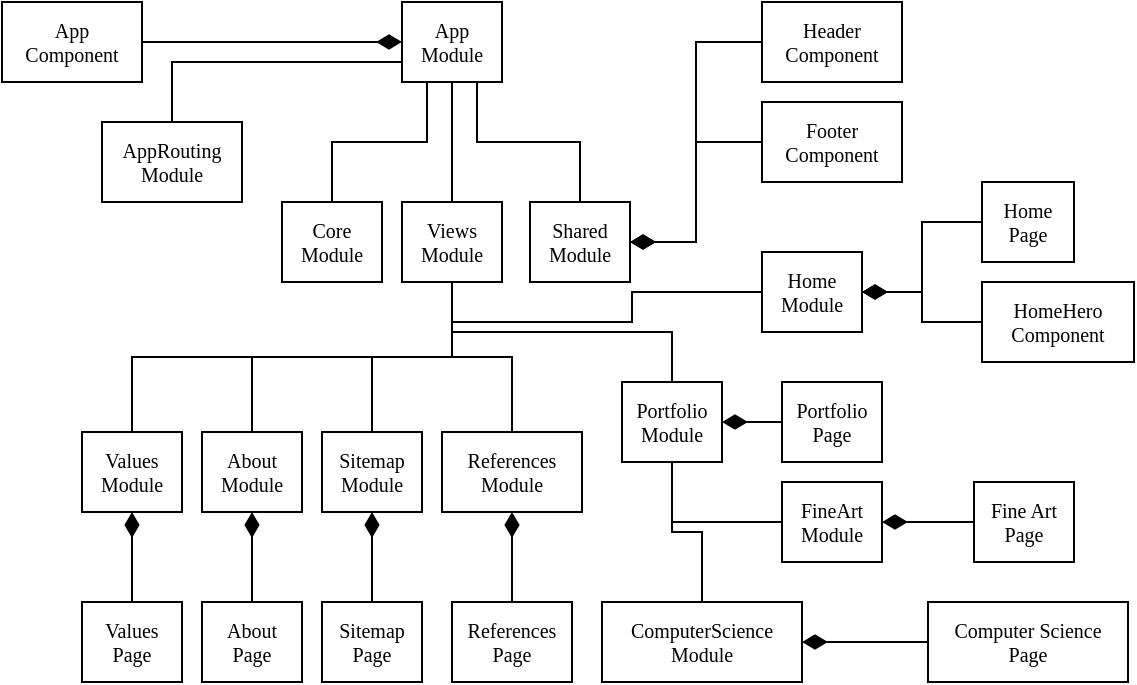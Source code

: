<mxfile version="23.1.5" type="device">
  <diagram name="Page-1" id="Cm4uGJV9FySPK-NFK117">
    <mxGraphModel dx="896" dy="523" grid="1" gridSize="10" guides="1" tooltips="1" connect="1" arrows="1" fold="1" page="1" pageScale="1" pageWidth="827" pageHeight="1169" math="0" shadow="0">
      <root>
        <mxCell id="0" />
        <mxCell id="1" parent="0" />
        <mxCell id="wUoipL1Z-Gq92LmjgEKH-35" style="edgeStyle=orthogonalEdgeStyle;rounded=0;orthogonalLoop=1;jettySize=auto;html=1;exitX=0.5;exitY=0;exitDx=0;exitDy=0;entryX=0;entryY=0.75;entryDx=0;entryDy=0;endArrow=none;endFill=0;fontStyle=0;fontFamily=Atkinson Hyperlegible;" parent="1" source="wUoipL1Z-Gq92LmjgEKH-16" target="wUoipL1Z-Gq92LmjgEKH-18" edge="1">
          <mxGeometry relative="1" as="geometry">
            <Array as="points">
              <mxPoint x="105" y="50" />
            </Array>
          </mxGeometry>
        </mxCell>
        <mxCell id="wUoipL1Z-Gq92LmjgEKH-16" value="AppRouting&lt;br&gt;Module" style="html=1;whiteSpace=wrap;fontSize=10;fontFamily=Atkinson Hyperlegible;fontStyle=0" parent="1" vertex="1">
          <mxGeometry x="70" y="80" width="70" height="40" as="geometry" />
        </mxCell>
        <mxCell id="wUoipL1Z-Gq92LmjgEKH-36" style="edgeStyle=orthogonalEdgeStyle;rounded=0;orthogonalLoop=1;jettySize=auto;html=1;exitX=1;exitY=0.5;exitDx=0;exitDy=0;entryX=0;entryY=0.5;entryDx=0;entryDy=0;endArrow=diamondThin;endFill=1;strokeWidth=1;endSize=10;fontStyle=0;fontFamily=Atkinson Hyperlegible;" parent="1" source="wUoipL1Z-Gq92LmjgEKH-17" target="wUoipL1Z-Gq92LmjgEKH-18" edge="1">
          <mxGeometry relative="1" as="geometry" />
        </mxCell>
        <mxCell id="wUoipL1Z-Gq92LmjgEKH-17" value="App&lt;br&gt;Component" style="html=1;whiteSpace=wrap;fontSize=10;fontFamily=Atkinson Hyperlegible;fontStyle=0" parent="1" vertex="1">
          <mxGeometry x="20" y="20" width="70" height="40" as="geometry" />
        </mxCell>
        <mxCell id="wUoipL1Z-Gq92LmjgEKH-18" value="App&lt;br&gt;Module" style="html=1;whiteSpace=wrap;fontSize=10;fontFamily=Atkinson Hyperlegible;fontStyle=0" parent="1" vertex="1">
          <mxGeometry x="220" y="20" width="50" height="40" as="geometry" />
        </mxCell>
        <mxCell id="wUoipL1Z-Gq92LmjgEKH-39" style="edgeStyle=orthogonalEdgeStyle;rounded=0;orthogonalLoop=1;jettySize=auto;html=1;entryX=0.25;entryY=1;entryDx=0;entryDy=0;exitX=0.5;exitY=0;exitDx=0;exitDy=0;endArrow=none;endFill=0;fontStyle=0;fontFamily=Atkinson Hyperlegible;" parent="1" source="wUoipL1Z-Gq92LmjgEKH-19" target="wUoipL1Z-Gq92LmjgEKH-18" edge="1">
          <mxGeometry relative="1" as="geometry" />
        </mxCell>
        <mxCell id="wUoipL1Z-Gq92LmjgEKH-19" value="Core&lt;br&gt;Module" style="html=1;whiteSpace=wrap;fontSize=10;fontFamily=Atkinson Hyperlegible;fontStyle=0" parent="1" vertex="1">
          <mxGeometry x="160" y="120" width="50" height="40" as="geometry" />
        </mxCell>
        <mxCell id="wUoipL1Z-Gq92LmjgEKH-38" style="edgeStyle=orthogonalEdgeStyle;rounded=0;orthogonalLoop=1;jettySize=auto;html=1;entryX=0.5;entryY=1;entryDx=0;entryDy=0;endArrow=none;endFill=0;fontStyle=0;fontFamily=Atkinson Hyperlegible;" parent="1" source="wUoipL1Z-Gq92LmjgEKH-20" target="wUoipL1Z-Gq92LmjgEKH-18" edge="1">
          <mxGeometry relative="1" as="geometry" />
        </mxCell>
        <mxCell id="wUoipL1Z-Gq92LmjgEKH-20" value="Views&lt;br&gt;Module" style="html=1;whiteSpace=wrap;fontSize=10;fontFamily=Atkinson Hyperlegible;fontStyle=0" parent="1" vertex="1">
          <mxGeometry x="220" y="120" width="50" height="40" as="geometry" />
        </mxCell>
        <mxCell id="wUoipL1Z-Gq92LmjgEKH-37" style="edgeStyle=orthogonalEdgeStyle;rounded=0;orthogonalLoop=1;jettySize=auto;html=1;entryX=0.75;entryY=1;entryDx=0;entryDy=0;exitX=0.5;exitY=0;exitDx=0;exitDy=0;endArrow=none;endFill=0;fontStyle=0;fontFamily=Atkinson Hyperlegible;" parent="1" source="wUoipL1Z-Gq92LmjgEKH-21" target="wUoipL1Z-Gq92LmjgEKH-18" edge="1">
          <mxGeometry relative="1" as="geometry" />
        </mxCell>
        <mxCell id="wUoipL1Z-Gq92LmjgEKH-21" value="Shared&lt;br&gt;Module" style="html=1;whiteSpace=wrap;fontSize=10;fontFamily=Atkinson Hyperlegible;fontStyle=0" parent="1" vertex="1">
          <mxGeometry x="284" y="120" width="50" height="40" as="geometry" />
        </mxCell>
        <mxCell id="wUoipL1Z-Gq92LmjgEKH-28" value="Header&lt;br&gt;Component" style="html=1;whiteSpace=wrap;fontSize=10;fontFamily=Atkinson Hyperlegible;fontStyle=0" parent="1" vertex="1">
          <mxGeometry x="400" y="20" width="70" height="40" as="geometry" />
        </mxCell>
        <mxCell id="wUoipL1Z-Gq92LmjgEKH-29" value="Footer&lt;br&gt;Component" style="html=1;whiteSpace=wrap;fontSize=10;fontFamily=Atkinson Hyperlegible;fontStyle=0" parent="1" vertex="1">
          <mxGeometry x="400" y="70" width="70" height="40" as="geometry" />
        </mxCell>
        <mxCell id="wUoipL1Z-Gq92LmjgEKH-30" value="Home&lt;br&gt;Module" style="html=1;whiteSpace=wrap;fontSize=10;fontFamily=Atkinson Hyperlegible;fontStyle=0" parent="1" vertex="1">
          <mxGeometry x="400" y="145" width="50" height="40" as="geometry" />
        </mxCell>
        <mxCell id="wUoipL1Z-Gq92LmjgEKH-31" value="Home&lt;br&gt;Page" style="html=1;whiteSpace=wrap;fontSize=10;fontFamily=Atkinson Hyperlegible;fontStyle=0" parent="1" vertex="1">
          <mxGeometry x="510" y="110" width="46" height="40" as="geometry" />
        </mxCell>
        <mxCell id="wUoipL1Z-Gq92LmjgEKH-32" value="HomeHero Component" style="html=1;whiteSpace=wrap;fontSize=10;fontFamily=Atkinson Hyperlegible;fontStyle=0" parent="1" vertex="1">
          <mxGeometry x="510" y="160" width="76" height="40" as="geometry" />
        </mxCell>
        <mxCell id="wUoipL1Z-Gq92LmjgEKH-40" style="edgeStyle=orthogonalEdgeStyle;rounded=0;orthogonalLoop=1;jettySize=auto;html=1;exitX=0;exitY=0.5;exitDx=0;exitDy=0;entryX=1;entryY=0.5;entryDx=0;entryDy=0;endArrow=diamondThin;endFill=1;strokeWidth=1;endSize=10;fontStyle=0;fontFamily=Atkinson Hyperlegible;" parent="1" source="wUoipL1Z-Gq92LmjgEKH-28" target="wUoipL1Z-Gq92LmjgEKH-21" edge="1">
          <mxGeometry relative="1" as="geometry">
            <mxPoint x="100" y="50" as="sourcePoint" />
            <mxPoint x="230" y="50" as="targetPoint" />
          </mxGeometry>
        </mxCell>
        <mxCell id="wUoipL1Z-Gq92LmjgEKH-41" style="edgeStyle=orthogonalEdgeStyle;rounded=0;orthogonalLoop=1;jettySize=auto;html=1;exitX=0;exitY=0.5;exitDx=0;exitDy=0;entryX=1;entryY=0.5;entryDx=0;entryDy=0;endArrow=diamondThin;endFill=1;strokeWidth=1;endSize=10;fontStyle=0;fontFamily=Atkinson Hyperlegible;" parent="1" source="wUoipL1Z-Gq92LmjgEKH-29" target="wUoipL1Z-Gq92LmjgEKH-21" edge="1">
          <mxGeometry relative="1" as="geometry">
            <mxPoint x="410" y="100" as="sourcePoint" />
            <mxPoint x="344" y="150" as="targetPoint" />
          </mxGeometry>
        </mxCell>
        <mxCell id="wUoipL1Z-Gq92LmjgEKH-42" style="edgeStyle=orthogonalEdgeStyle;rounded=0;orthogonalLoop=1;jettySize=auto;html=1;entryX=0.5;entryY=1;entryDx=0;entryDy=0;exitX=0;exitY=0.5;exitDx=0;exitDy=0;endArrow=none;endFill=0;fontStyle=0;fontFamily=Atkinson Hyperlegible;" parent="1" source="wUoipL1Z-Gq92LmjgEKH-30" target="wUoipL1Z-Gq92LmjgEKH-20" edge="1">
          <mxGeometry relative="1" as="geometry">
            <mxPoint x="195" y="130" as="sourcePoint" />
            <mxPoint x="243" y="70" as="targetPoint" />
          </mxGeometry>
        </mxCell>
        <mxCell id="wUoipL1Z-Gq92LmjgEKH-44" style="edgeStyle=orthogonalEdgeStyle;rounded=0;orthogonalLoop=1;jettySize=auto;html=1;exitX=0;exitY=0.5;exitDx=0;exitDy=0;entryX=1;entryY=0.5;entryDx=0;entryDy=0;endArrow=diamondThin;endFill=1;strokeWidth=1;endSize=10;fontStyle=0;fontFamily=Atkinson Hyperlegible;" parent="1" source="wUoipL1Z-Gq92LmjgEKH-31" target="wUoipL1Z-Gq92LmjgEKH-30" edge="1">
          <mxGeometry relative="1" as="geometry">
            <mxPoint x="460" y="85" as="sourcePoint" />
            <mxPoint x="394" y="135" as="targetPoint" />
          </mxGeometry>
        </mxCell>
        <mxCell id="wUoipL1Z-Gq92LmjgEKH-45" style="edgeStyle=orthogonalEdgeStyle;rounded=0;orthogonalLoop=1;jettySize=auto;html=1;exitX=0;exitY=0.5;exitDx=0;exitDy=0;entryX=1;entryY=0.5;entryDx=0;entryDy=0;endArrow=diamondThin;endFill=1;strokeWidth=1;endSize=10;fontStyle=0;fontFamily=Atkinson Hyperlegible;" parent="1" source="wUoipL1Z-Gq92LmjgEKH-32" target="wUoipL1Z-Gq92LmjgEKH-30" edge="1">
          <mxGeometry relative="1" as="geometry">
            <mxPoint x="500" y="135" as="sourcePoint" />
            <mxPoint x="460" y="205" as="targetPoint" />
          </mxGeometry>
        </mxCell>
        <mxCell id="6d59Y6BwuqlqH6WBnOTv-1" value="Values&lt;br&gt;Module" style="html=1;whiteSpace=wrap;fontSize=10;fontFamily=Atkinson Hyperlegible;fontStyle=0" parent="1" vertex="1">
          <mxGeometry x="60" y="235" width="50" height="40" as="geometry" />
        </mxCell>
        <mxCell id="6d59Y6BwuqlqH6WBnOTv-2" value="Sitemap&lt;br&gt;Module" style="html=1;whiteSpace=wrap;fontSize=10;fontFamily=Atkinson Hyperlegible;fontStyle=0" parent="1" vertex="1">
          <mxGeometry x="180" y="235" width="50" height="40" as="geometry" />
        </mxCell>
        <mxCell id="6d59Y6BwuqlqH6WBnOTv-3" value="References&lt;br&gt;Module" style="html=1;whiteSpace=wrap;fontSize=10;fontFamily=Atkinson Hyperlegible;fontStyle=0" parent="1" vertex="1">
          <mxGeometry x="240" y="235" width="70" height="40" as="geometry" />
        </mxCell>
        <mxCell id="6d59Y6BwuqlqH6WBnOTv-4" value="FineArt&lt;br&gt;Module" style="html=1;whiteSpace=wrap;fontSize=10;fontFamily=Atkinson Hyperlegible;fontStyle=0" parent="1" vertex="1">
          <mxGeometry x="410" y="260" width="50" height="40" as="geometry" />
        </mxCell>
        <mxCell id="6d59Y6BwuqlqH6WBnOTv-5" value="ComputerScience&lt;br&gt;Module" style="html=1;whiteSpace=wrap;fontSize=10;fontFamily=Atkinson Hyperlegible;fontStyle=0" parent="1" vertex="1">
          <mxGeometry x="320" y="320" width="100" height="40" as="geometry" />
        </mxCell>
        <mxCell id="6d59Y6BwuqlqH6WBnOTv-6" value="Portfolio&lt;br&gt;Module" style="html=1;whiteSpace=wrap;fontSize=10;fontFamily=Atkinson Hyperlegible;fontStyle=0" parent="1" vertex="1">
          <mxGeometry x="330" y="210" width="50" height="40" as="geometry" />
        </mxCell>
        <mxCell id="6d59Y6BwuqlqH6WBnOTv-7" value="About&lt;br&gt;Module" style="html=1;whiteSpace=wrap;fontSize=10;fontFamily=Atkinson Hyperlegible;fontStyle=0" parent="1" vertex="1">
          <mxGeometry x="120" y="235" width="50" height="40" as="geometry" />
        </mxCell>
        <mxCell id="6d59Y6BwuqlqH6WBnOTv-8" value="Portfolio&lt;br&gt;Page" style="html=1;whiteSpace=wrap;fontSize=10;fontFamily=Atkinson Hyperlegible;fontStyle=0" parent="1" vertex="1">
          <mxGeometry x="410" y="210" width="50" height="40" as="geometry" />
        </mxCell>
        <mxCell id="6d59Y6BwuqlqH6WBnOTv-9" style="edgeStyle=orthogonalEdgeStyle;rounded=0;orthogonalLoop=1;jettySize=auto;html=1;endArrow=none;endFill=0;fontStyle=0;fontFamily=Atkinson Hyperlegible;entryX=0.5;entryY=1;entryDx=0;entryDy=0;exitX=0.5;exitY=0;exitDx=0;exitDy=0;" parent="1" source="6d59Y6BwuqlqH6WBnOTv-6" target="wUoipL1Z-Gq92LmjgEKH-20" edge="1">
          <mxGeometry relative="1" as="geometry">
            <mxPoint x="360" y="190" as="sourcePoint" />
            <mxPoint x="250" y="160" as="targetPoint" />
          </mxGeometry>
        </mxCell>
        <mxCell id="6d59Y6BwuqlqH6WBnOTv-10" style="edgeStyle=orthogonalEdgeStyle;rounded=0;orthogonalLoop=1;jettySize=auto;html=1;endArrow=none;endFill=0;fontStyle=0;fontFamily=Atkinson Hyperlegible;entryX=0.5;entryY=1;entryDx=0;entryDy=0;exitX=0.5;exitY=0;exitDx=0;exitDy=0;" parent="1" source="6d59Y6BwuqlqH6WBnOTv-5" target="6d59Y6BwuqlqH6WBnOTv-6" edge="1">
          <mxGeometry relative="1" as="geometry">
            <mxPoint x="315" y="230" as="sourcePoint" />
            <mxPoint x="255" y="170" as="targetPoint" />
          </mxGeometry>
        </mxCell>
        <mxCell id="6d59Y6BwuqlqH6WBnOTv-12" style="edgeStyle=orthogonalEdgeStyle;rounded=0;orthogonalLoop=1;jettySize=auto;html=1;endArrow=none;endFill=0;fontStyle=0;fontFamily=Atkinson Hyperlegible;entryX=0.5;entryY=1;entryDx=0;entryDy=0;" parent="1" source="6d59Y6BwuqlqH6WBnOTv-4" target="6d59Y6BwuqlqH6WBnOTv-6" edge="1">
          <mxGeometry relative="1" as="geometry">
            <mxPoint x="260" y="310" as="sourcePoint" />
            <mxPoint x="315" y="270" as="targetPoint" />
          </mxGeometry>
        </mxCell>
        <mxCell id="6d59Y6BwuqlqH6WBnOTv-13" style="edgeStyle=orthogonalEdgeStyle;rounded=0;orthogonalLoop=1;jettySize=auto;html=1;endArrow=none;endFill=0;fontStyle=0;fontFamily=Atkinson Hyperlegible;entryX=0.5;entryY=1;entryDx=0;entryDy=0;exitX=0.5;exitY=0;exitDx=0;exitDy=0;" parent="1" source="6d59Y6BwuqlqH6WBnOTv-2" target="wUoipL1Z-Gq92LmjgEKH-20" edge="1">
          <mxGeometry relative="1" as="geometry">
            <mxPoint x="315" y="230" as="sourcePoint" />
            <mxPoint x="255" y="170" as="targetPoint" />
          </mxGeometry>
        </mxCell>
        <mxCell id="6d59Y6BwuqlqH6WBnOTv-14" style="edgeStyle=orthogonalEdgeStyle;rounded=0;orthogonalLoop=1;jettySize=auto;html=1;endArrow=none;endFill=0;fontStyle=0;fontFamily=Atkinson Hyperlegible;entryX=0.5;entryY=1;entryDx=0;entryDy=0;exitX=0.5;exitY=0;exitDx=0;exitDy=0;" parent="1" source="6d59Y6BwuqlqH6WBnOTv-3" target="wUoipL1Z-Gq92LmjgEKH-20" edge="1">
          <mxGeometry relative="1" as="geometry">
            <mxPoint x="175" y="230" as="sourcePoint" />
            <mxPoint x="255" y="170" as="targetPoint" />
          </mxGeometry>
        </mxCell>
        <mxCell id="6d59Y6BwuqlqH6WBnOTv-15" style="edgeStyle=orthogonalEdgeStyle;rounded=0;orthogonalLoop=1;jettySize=auto;html=1;endArrow=none;endFill=0;fontStyle=0;fontFamily=Atkinson Hyperlegible;entryX=0.5;entryY=1;entryDx=0;entryDy=0;exitX=0.5;exitY=0;exitDx=0;exitDy=0;" parent="1" source="6d59Y6BwuqlqH6WBnOTv-1" target="wUoipL1Z-Gq92LmjgEKH-20" edge="1">
          <mxGeometry relative="1" as="geometry">
            <mxPoint x="245" y="230" as="sourcePoint" />
            <mxPoint x="255" y="170" as="targetPoint" />
          </mxGeometry>
        </mxCell>
        <mxCell id="6d59Y6BwuqlqH6WBnOTv-16" style="edgeStyle=orthogonalEdgeStyle;rounded=0;orthogonalLoop=1;jettySize=auto;html=1;endArrow=none;endFill=0;fontStyle=0;fontFamily=Atkinson Hyperlegible;entryX=0.5;entryY=1;entryDx=0;entryDy=0;exitX=0.5;exitY=0;exitDx=0;exitDy=0;" parent="1" source="6d59Y6BwuqlqH6WBnOTv-7" target="wUoipL1Z-Gq92LmjgEKH-20" edge="1">
          <mxGeometry relative="1" as="geometry">
            <mxPoint x="130" y="230" as="sourcePoint" />
            <mxPoint x="255" y="170" as="targetPoint" />
          </mxGeometry>
        </mxCell>
        <mxCell id="6d59Y6BwuqlqH6WBnOTv-17" style="edgeStyle=orthogonalEdgeStyle;rounded=0;orthogonalLoop=1;jettySize=auto;html=1;exitX=0;exitY=0.5;exitDx=0;exitDy=0;entryX=1;entryY=0.5;entryDx=0;entryDy=0;endArrow=diamondThin;endFill=1;strokeWidth=1;endSize=10;fontStyle=0;fontFamily=Atkinson Hyperlegible;" parent="1" source="6d59Y6BwuqlqH6WBnOTv-8" target="6d59Y6BwuqlqH6WBnOTv-6" edge="1">
          <mxGeometry relative="1" as="geometry">
            <mxPoint x="410" y="100" as="sourcePoint" />
            <mxPoint x="344" y="150" as="targetPoint" />
          </mxGeometry>
        </mxCell>
        <mxCell id="Yiq_71vvtiSowzrnK-Ts-1" value="Computer Science&lt;br&gt;Page" style="html=1;whiteSpace=wrap;fontSize=10;fontFamily=Atkinson Hyperlegible;fontStyle=0" vertex="1" parent="1">
          <mxGeometry x="483" y="320" width="100" height="40" as="geometry" />
        </mxCell>
        <mxCell id="Yiq_71vvtiSowzrnK-Ts-2" value="Fine Art&lt;br&gt;Page" style="html=1;whiteSpace=wrap;fontSize=10;fontFamily=Atkinson Hyperlegible;fontStyle=0" vertex="1" parent="1">
          <mxGeometry x="506" y="260" width="50" height="40" as="geometry" />
        </mxCell>
        <mxCell id="Yiq_71vvtiSowzrnK-Ts-3" style="edgeStyle=orthogonalEdgeStyle;rounded=0;orthogonalLoop=1;jettySize=auto;html=1;exitX=0;exitY=0.5;exitDx=0;exitDy=0;entryX=1;entryY=0.5;entryDx=0;entryDy=0;endArrow=diamondThin;endFill=1;strokeWidth=1;endSize=10;fontStyle=0;fontFamily=Atkinson Hyperlegible;" edge="1" parent="1" source="Yiq_71vvtiSowzrnK-Ts-2" target="6d59Y6BwuqlqH6WBnOTv-4">
          <mxGeometry relative="1" as="geometry">
            <mxPoint x="520" y="190" as="sourcePoint" />
            <mxPoint x="460" y="175" as="targetPoint" />
          </mxGeometry>
        </mxCell>
        <mxCell id="Yiq_71vvtiSowzrnK-Ts-4" style="edgeStyle=orthogonalEdgeStyle;rounded=0;orthogonalLoop=1;jettySize=auto;html=1;exitX=0;exitY=0.5;exitDx=0;exitDy=0;entryX=1;entryY=0.5;entryDx=0;entryDy=0;endArrow=diamondThin;endFill=1;strokeWidth=1;endSize=10;fontStyle=0;fontFamily=Atkinson Hyperlegible;" edge="1" parent="1" source="Yiq_71vvtiSowzrnK-Ts-1" target="6d59Y6BwuqlqH6WBnOTv-5">
          <mxGeometry relative="1" as="geometry">
            <mxPoint x="516" y="290" as="sourcePoint" />
            <mxPoint x="470" y="290" as="targetPoint" />
          </mxGeometry>
        </mxCell>
        <mxCell id="Yiq_71vvtiSowzrnK-Ts-5" value="Values&lt;br&gt;Page" style="html=1;whiteSpace=wrap;fontSize=10;fontFamily=Atkinson Hyperlegible;fontStyle=0" vertex="1" parent="1">
          <mxGeometry x="60" y="320" width="50" height="40" as="geometry" />
        </mxCell>
        <mxCell id="Yiq_71vvtiSowzrnK-Ts-6" value="About&lt;br&gt;Page" style="html=1;whiteSpace=wrap;fontSize=10;fontFamily=Atkinson Hyperlegible;fontStyle=0" vertex="1" parent="1">
          <mxGeometry x="120" y="320" width="50" height="40" as="geometry" />
        </mxCell>
        <mxCell id="Yiq_71vvtiSowzrnK-Ts-7" value="Sitemap&lt;br&gt;Page" style="html=1;whiteSpace=wrap;fontSize=10;fontFamily=Atkinson Hyperlegible;fontStyle=0" vertex="1" parent="1">
          <mxGeometry x="180" y="320" width="50" height="40" as="geometry" />
        </mxCell>
        <mxCell id="Yiq_71vvtiSowzrnK-Ts-8" value="References&lt;br&gt;Page" style="html=1;whiteSpace=wrap;fontSize=10;fontFamily=Atkinson Hyperlegible;fontStyle=0" vertex="1" parent="1">
          <mxGeometry x="245" y="320" width="60" height="40" as="geometry" />
        </mxCell>
        <mxCell id="Yiq_71vvtiSowzrnK-Ts-9" style="edgeStyle=orthogonalEdgeStyle;rounded=0;orthogonalLoop=1;jettySize=auto;html=1;exitX=0.5;exitY=0;exitDx=0;exitDy=0;entryX=0.5;entryY=1;entryDx=0;entryDy=0;endArrow=diamondThin;endFill=1;strokeWidth=1;endSize=10;fontStyle=0;fontFamily=Atkinson Hyperlegible;" edge="1" parent="1" source="Yiq_71vvtiSowzrnK-Ts-8" target="6d59Y6BwuqlqH6WBnOTv-3">
          <mxGeometry relative="1" as="geometry">
            <mxPoint x="493" y="350" as="sourcePoint" />
            <mxPoint x="430" y="350" as="targetPoint" />
          </mxGeometry>
        </mxCell>
        <mxCell id="Yiq_71vvtiSowzrnK-Ts-10" style="edgeStyle=orthogonalEdgeStyle;rounded=0;orthogonalLoop=1;jettySize=auto;html=1;exitX=0.5;exitY=0;exitDx=0;exitDy=0;entryX=0.5;entryY=1;entryDx=0;entryDy=0;endArrow=diamondThin;endFill=1;strokeWidth=1;endSize=10;fontStyle=0;fontFamily=Atkinson Hyperlegible;" edge="1" parent="1" source="Yiq_71vvtiSowzrnK-Ts-7" target="6d59Y6BwuqlqH6WBnOTv-2">
          <mxGeometry relative="1" as="geometry">
            <mxPoint x="285" y="310" as="sourcePoint" />
            <mxPoint x="285" y="285" as="targetPoint" />
          </mxGeometry>
        </mxCell>
        <mxCell id="Yiq_71vvtiSowzrnK-Ts-11" style="edgeStyle=orthogonalEdgeStyle;rounded=0;orthogonalLoop=1;jettySize=auto;html=1;exitX=0.5;exitY=0;exitDx=0;exitDy=0;entryX=0.5;entryY=1;entryDx=0;entryDy=0;endArrow=diamondThin;endFill=1;strokeWidth=1;endSize=10;fontStyle=0;fontFamily=Atkinson Hyperlegible;" edge="1" parent="1" source="Yiq_71vvtiSowzrnK-Ts-6" target="6d59Y6BwuqlqH6WBnOTv-7">
          <mxGeometry relative="1" as="geometry">
            <mxPoint x="215" y="310" as="sourcePoint" />
            <mxPoint x="215" y="285" as="targetPoint" />
          </mxGeometry>
        </mxCell>
        <mxCell id="Yiq_71vvtiSowzrnK-Ts-13" style="edgeStyle=orthogonalEdgeStyle;rounded=0;orthogonalLoop=1;jettySize=auto;html=1;exitX=0.5;exitY=0;exitDx=0;exitDy=0;entryX=0.5;entryY=1;entryDx=0;entryDy=0;endArrow=diamondThin;endFill=1;strokeWidth=1;endSize=10;fontStyle=0;fontFamily=Atkinson Hyperlegible;" edge="1" parent="1" source="Yiq_71vvtiSowzrnK-Ts-5" target="6d59Y6BwuqlqH6WBnOTv-1">
          <mxGeometry relative="1" as="geometry">
            <mxPoint x="155" y="330" as="sourcePoint" />
            <mxPoint x="155" y="285" as="targetPoint" />
          </mxGeometry>
        </mxCell>
      </root>
    </mxGraphModel>
  </diagram>
</mxfile>
